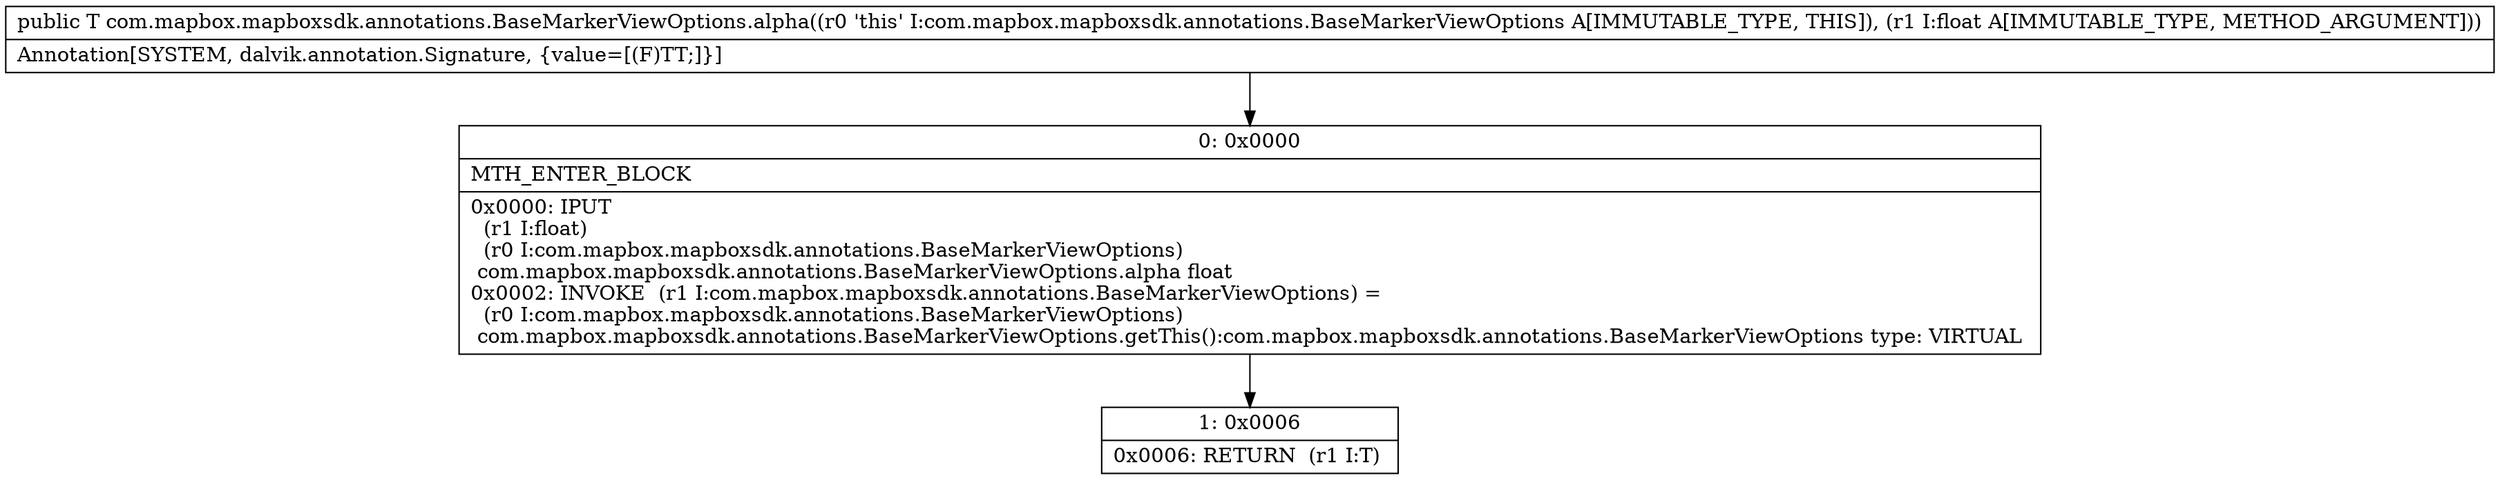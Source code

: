 digraph "CFG forcom.mapbox.mapboxsdk.annotations.BaseMarkerViewOptions.alpha(F)Lcom\/mapbox\/mapboxsdk\/annotations\/BaseMarkerViewOptions;" {
Node_0 [shape=record,label="{0\:\ 0x0000|MTH_ENTER_BLOCK\l|0x0000: IPUT  \l  (r1 I:float)\l  (r0 I:com.mapbox.mapboxsdk.annotations.BaseMarkerViewOptions)\l com.mapbox.mapboxsdk.annotations.BaseMarkerViewOptions.alpha float \l0x0002: INVOKE  (r1 I:com.mapbox.mapboxsdk.annotations.BaseMarkerViewOptions) = \l  (r0 I:com.mapbox.mapboxsdk.annotations.BaseMarkerViewOptions)\l com.mapbox.mapboxsdk.annotations.BaseMarkerViewOptions.getThis():com.mapbox.mapboxsdk.annotations.BaseMarkerViewOptions type: VIRTUAL \l}"];
Node_1 [shape=record,label="{1\:\ 0x0006|0x0006: RETURN  (r1 I:T) \l}"];
MethodNode[shape=record,label="{public T com.mapbox.mapboxsdk.annotations.BaseMarkerViewOptions.alpha((r0 'this' I:com.mapbox.mapboxsdk.annotations.BaseMarkerViewOptions A[IMMUTABLE_TYPE, THIS]), (r1 I:float A[IMMUTABLE_TYPE, METHOD_ARGUMENT]))  | Annotation[SYSTEM, dalvik.annotation.Signature, \{value=[(F)TT;]\}]\l}"];
MethodNode -> Node_0;
Node_0 -> Node_1;
}

